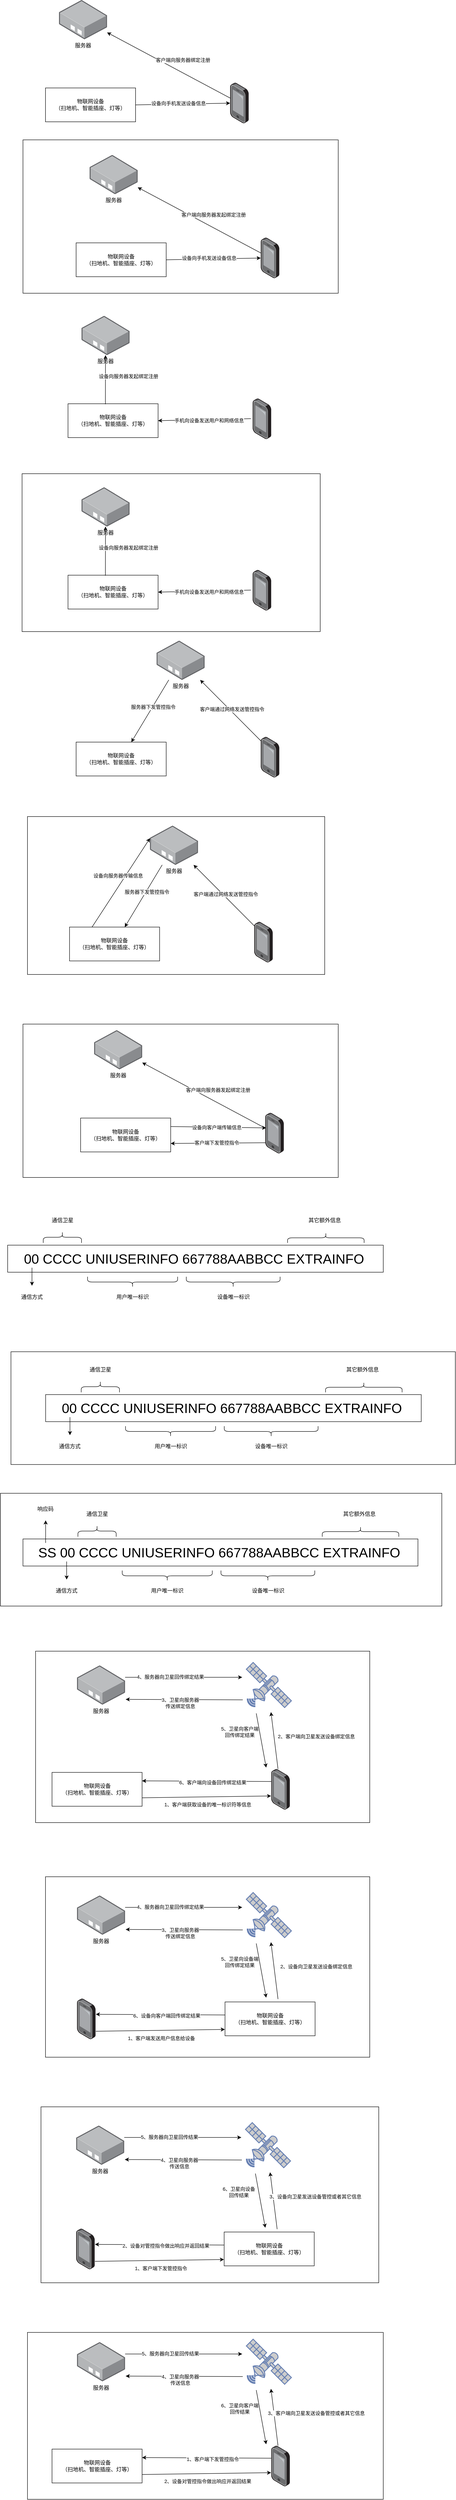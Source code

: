 <mxfile version="21.8.2" type="github">
  <diagram name="第 1 页" id="6wBXwBl5Z8HS61RYGkBm">
    <mxGraphModel dx="1379" dy="684" grid="1" gridSize="10" guides="1" tooltips="1" connect="1" arrows="1" fold="1" page="1" pageScale="1" pageWidth="827" pageHeight="1169" math="0" shadow="0">
      <root>
        <mxCell id="0" />
        <mxCell id="1" parent="0" />
        <mxCell id="zgqfaP9AVYFxgBm1xzp4-135" value="" style="rounded=0;whiteSpace=wrap;html=1;" vertex="1" parent="1">
          <mxGeometry x="110" y="4750" width="750" height="390" as="geometry" />
        </mxCell>
        <mxCell id="zgqfaP9AVYFxgBm1xzp4-134" value="" style="rounded=0;whiteSpace=wrap;html=1;" vertex="1" parent="1">
          <mxGeometry x="80" y="5250" width="790" height="370" as="geometry" />
        </mxCell>
        <mxCell id="zgqfaP9AVYFxgBm1xzp4-99" value="" style="rounded=0;whiteSpace=wrap;html=1;" vertex="1" parent="1">
          <mxGeometry x="120" y="4240" width="720" height="400" as="geometry" />
        </mxCell>
        <mxCell id="zgqfaP9AVYFxgBm1xzp4-77" value="" style="rounded=0;whiteSpace=wrap;html=1;" vertex="1" parent="1">
          <mxGeometry x="98" y="3740" width="742" height="380" as="geometry" />
        </mxCell>
        <mxCell id="zgqfaP9AVYFxgBm1xzp4-58" value="" style="rounded=0;whiteSpace=wrap;html=1;" vertex="1" parent="1">
          <mxGeometry x="20" y="3390" width="980" height="250" as="geometry" />
        </mxCell>
        <mxCell id="IUubtvrcPaJ5jsY_LAJL-11" style="edgeStyle=none;rounded=0;orthogonalLoop=1;jettySize=auto;html=1;exitX=1;exitY=0.5;exitDx=0;exitDy=0;" parent="1" source="IUubtvrcPaJ5jsY_LAJL-1" target="IUubtvrcPaJ5jsY_LAJL-5" edge="1">
          <mxGeometry relative="1" as="geometry" />
        </mxCell>
        <mxCell id="IUubtvrcPaJ5jsY_LAJL-12" value="设备向手机发送设备信息" style="edgeLabel;html=1;align=center;verticalAlign=middle;resizable=0;points=[];" parent="IUubtvrcPaJ5jsY_LAJL-11" vertex="1" connectable="0">
          <mxGeometry x="-0.095" y="2" relative="1" as="geometry">
            <mxPoint as="offset" />
          </mxGeometry>
        </mxCell>
        <mxCell id="IUubtvrcPaJ5jsY_LAJL-1" value="物联网设备&lt;br&gt;（扫地机、智能插座、灯等）" style="rounded=0;whiteSpace=wrap;html=1;" parent="1" vertex="1">
          <mxGeometry x="120" y="274.95" width="200" height="75.05" as="geometry" />
        </mxCell>
        <mxCell id="IUubtvrcPaJ5jsY_LAJL-3" value="服务器" style="image;points=[];aspect=fixed;html=1;align=center;shadow=0;dashed=0;image=img/lib/allied_telesis/media_converters/Media_Converter_Standalone.svg;" parent="1" vertex="1">
          <mxGeometry x="150" y="80" width="106.77" height="87.1" as="geometry" />
        </mxCell>
        <mxCell id="IUubtvrcPaJ5jsY_LAJL-8" style="edgeStyle=none;rounded=0;orthogonalLoop=1;jettySize=auto;html=1;" parent="1" source="IUubtvrcPaJ5jsY_LAJL-5" target="IUubtvrcPaJ5jsY_LAJL-3" edge="1">
          <mxGeometry relative="1" as="geometry">
            <mxPoint x="490" y="250.133" as="sourcePoint" />
            <mxPoint x="350" y="150" as="targetPoint" />
          </mxGeometry>
        </mxCell>
        <mxCell id="IUubtvrcPaJ5jsY_LAJL-9" value="客户端向服务器绑定注册" style="edgeLabel;html=1;align=center;verticalAlign=middle;resizable=0;points=[];" parent="IUubtvrcPaJ5jsY_LAJL-8" vertex="1" connectable="0">
          <mxGeometry x="0.137" y="-2" relative="1" as="geometry">
            <mxPoint x="49" as="offset" />
          </mxGeometry>
        </mxCell>
        <mxCell id="IUubtvrcPaJ5jsY_LAJL-5" value="" style="image;points=[];aspect=fixed;html=1;align=center;shadow=0;dashed=0;image=img/lib/allied_telesis/computer_and_terminals/Smartphone.svg;" parent="1" vertex="1">
          <mxGeometry x="530" y="263.3" width="41.25" height="90" as="geometry" />
        </mxCell>
        <mxCell id="IUubtvrcPaJ5jsY_LAJL-16" value="" style="rounded=0;whiteSpace=wrap;html=1;" parent="1" vertex="1">
          <mxGeometry x="70" y="390" width="700" height="340" as="geometry" />
        </mxCell>
        <mxCell id="IUubtvrcPaJ5jsY_LAJL-17" style="edgeStyle=none;rounded=0;orthogonalLoop=1;jettySize=auto;html=1;exitX=1;exitY=0.5;exitDx=0;exitDy=0;" parent="1" source="IUubtvrcPaJ5jsY_LAJL-19" target="IUubtvrcPaJ5jsY_LAJL-23" edge="1">
          <mxGeometry relative="1" as="geometry" />
        </mxCell>
        <mxCell id="IUubtvrcPaJ5jsY_LAJL-18" value="设备向手机发送设备信息" style="edgeLabel;html=1;align=center;verticalAlign=middle;resizable=0;points=[];" parent="IUubtvrcPaJ5jsY_LAJL-17" vertex="1" connectable="0">
          <mxGeometry x="-0.095" y="2" relative="1" as="geometry">
            <mxPoint as="offset" />
          </mxGeometry>
        </mxCell>
        <mxCell id="IUubtvrcPaJ5jsY_LAJL-19" value="物联网设备&lt;br&gt;（扫地机、智能插座、灯等）" style="rounded=0;whiteSpace=wrap;html=1;" parent="1" vertex="1">
          <mxGeometry x="188" y="618.3" width="200" height="75.05" as="geometry" />
        </mxCell>
        <mxCell id="IUubtvrcPaJ5jsY_LAJL-20" value="服务器" style="image;points=[];aspect=fixed;html=1;align=center;shadow=0;dashed=0;image=img/lib/allied_telesis/media_converters/Media_Converter_Standalone.svg;" parent="1" vertex="1">
          <mxGeometry x="218" y="423.35" width="106.77" height="87.1" as="geometry" />
        </mxCell>
        <mxCell id="IUubtvrcPaJ5jsY_LAJL-21" style="edgeStyle=none;rounded=0;orthogonalLoop=1;jettySize=auto;html=1;" parent="1" source="IUubtvrcPaJ5jsY_LAJL-23" target="IUubtvrcPaJ5jsY_LAJL-20" edge="1">
          <mxGeometry relative="1" as="geometry">
            <mxPoint x="558" y="593.483" as="sourcePoint" />
            <mxPoint x="418" y="493.35" as="targetPoint" />
          </mxGeometry>
        </mxCell>
        <mxCell id="IUubtvrcPaJ5jsY_LAJL-22" value="客户端向服务器发起绑定注册" style="edgeLabel;html=1;align=center;verticalAlign=middle;resizable=0;points=[];" parent="IUubtvrcPaJ5jsY_LAJL-21" vertex="1" connectable="0">
          <mxGeometry x="0.137" y="-2" relative="1" as="geometry">
            <mxPoint x="49" as="offset" />
          </mxGeometry>
        </mxCell>
        <mxCell id="IUubtvrcPaJ5jsY_LAJL-23" value="" style="image;points=[];aspect=fixed;html=1;align=center;shadow=0;dashed=0;image=img/lib/allied_telesis/computer_and_terminals/Smartphone.svg;" parent="1" vertex="1">
          <mxGeometry x="598" y="606.65" width="41.25" height="90" as="geometry" />
        </mxCell>
        <mxCell id="IUubtvrcPaJ5jsY_LAJL-24" style="edgeStyle=none;rounded=0;orthogonalLoop=1;jettySize=auto;html=1;exitX=-0.097;exitY=0.497;exitDx=0;exitDy=0;strokeColor=default;exitPerimeter=0;entryX=1;entryY=0.5;entryDx=0;entryDy=0;" parent="1" source="IUubtvrcPaJ5jsY_LAJL-30" target="IUubtvrcPaJ5jsY_LAJL-26" edge="1">
          <mxGeometry relative="1" as="geometry">
            <mxPoint x="480" y="1050" as="targetPoint" />
          </mxGeometry>
        </mxCell>
        <mxCell id="IUubtvrcPaJ5jsY_LAJL-25" value="手机向设备发送用户和网络信息" style="edgeLabel;html=1;align=center;verticalAlign=middle;resizable=0;points=[];" parent="IUubtvrcPaJ5jsY_LAJL-24" vertex="1" connectable="0">
          <mxGeometry x="-0.095" y="2" relative="1" as="geometry">
            <mxPoint as="offset" />
          </mxGeometry>
        </mxCell>
        <mxCell id="IUubtvrcPaJ5jsY_LAJL-26" value="物联网设备&lt;br&gt;（扫地机、智能插座、灯等）" style="rounded=0;whiteSpace=wrap;html=1;" parent="1" vertex="1">
          <mxGeometry x="170" y="974.95" width="200" height="75.05" as="geometry" />
        </mxCell>
        <mxCell id="IUubtvrcPaJ5jsY_LAJL-27" value="服务器" style="image;points=[];aspect=fixed;html=1;align=center;shadow=0;dashed=0;image=img/lib/allied_telesis/media_converters/Media_Converter_Standalone.svg;" parent="1" vertex="1">
          <mxGeometry x="200" y="780" width="106.77" height="87.1" as="geometry" />
        </mxCell>
        <mxCell id="IUubtvrcPaJ5jsY_LAJL-28" style="edgeStyle=none;rounded=0;orthogonalLoop=1;jettySize=auto;html=1;exitX=0.415;exitY=0.014;exitDx=0;exitDy=0;exitPerimeter=0;" parent="1" source="IUubtvrcPaJ5jsY_LAJL-26" target="IUubtvrcPaJ5jsY_LAJL-27" edge="1">
          <mxGeometry relative="1" as="geometry">
            <mxPoint x="253" y="970" as="sourcePoint" />
            <mxPoint x="400" y="850" as="targetPoint" />
          </mxGeometry>
        </mxCell>
        <mxCell id="IUubtvrcPaJ5jsY_LAJL-29" value="设备向服务器发起绑定注册" style="edgeLabel;html=1;align=center;verticalAlign=middle;resizable=0;points=[];" parent="IUubtvrcPaJ5jsY_LAJL-28" vertex="1" connectable="0">
          <mxGeometry x="0.137" y="-2" relative="1" as="geometry">
            <mxPoint x="49" as="offset" />
          </mxGeometry>
        </mxCell>
        <mxCell id="IUubtvrcPaJ5jsY_LAJL-30" value="" style="image;points=[];aspect=fixed;html=1;align=center;shadow=0;dashed=0;image=img/lib/allied_telesis/computer_and_terminals/Smartphone.svg;" parent="1" vertex="1">
          <mxGeometry x="580" y="963.3" width="41.25" height="90" as="geometry" />
        </mxCell>
        <mxCell id="IUubtvrcPaJ5jsY_LAJL-31" value="" style="rounded=0;whiteSpace=wrap;html=1;" parent="1" vertex="1">
          <mxGeometry x="68" y="1130" width="662" height="350" as="geometry" />
        </mxCell>
        <mxCell id="IUubtvrcPaJ5jsY_LAJL-32" style="edgeStyle=none;rounded=0;orthogonalLoop=1;jettySize=auto;html=1;exitX=-0.097;exitY=0.497;exitDx=0;exitDy=0;strokeColor=default;exitPerimeter=0;entryX=1;entryY=0.5;entryDx=0;entryDy=0;" parent="1" source="IUubtvrcPaJ5jsY_LAJL-38" target="IUubtvrcPaJ5jsY_LAJL-34" edge="1">
          <mxGeometry relative="1" as="geometry">
            <mxPoint x="480" y="1430" as="targetPoint" />
          </mxGeometry>
        </mxCell>
        <mxCell id="IUubtvrcPaJ5jsY_LAJL-33" value="手机向设备发送用户和网络信息" style="edgeLabel;html=1;align=center;verticalAlign=middle;resizable=0;points=[];" parent="IUubtvrcPaJ5jsY_LAJL-32" vertex="1" connectable="0">
          <mxGeometry x="-0.095" y="2" relative="1" as="geometry">
            <mxPoint as="offset" />
          </mxGeometry>
        </mxCell>
        <mxCell id="IUubtvrcPaJ5jsY_LAJL-34" value="物联网设备&lt;br&gt;（扫地机、智能插座、灯等）" style="rounded=0;whiteSpace=wrap;html=1;" parent="1" vertex="1">
          <mxGeometry x="170" y="1354.95" width="200" height="75.05" as="geometry" />
        </mxCell>
        <mxCell id="IUubtvrcPaJ5jsY_LAJL-35" value="服务器" style="image;points=[];aspect=fixed;html=1;align=center;shadow=0;dashed=0;image=img/lib/allied_telesis/media_converters/Media_Converter_Standalone.svg;" parent="1" vertex="1">
          <mxGeometry x="200" y="1160" width="106.77" height="87.1" as="geometry" />
        </mxCell>
        <mxCell id="IUubtvrcPaJ5jsY_LAJL-36" style="edgeStyle=none;rounded=0;orthogonalLoop=1;jettySize=auto;html=1;exitX=0.415;exitY=0.014;exitDx=0;exitDy=0;exitPerimeter=0;" parent="1" source="IUubtvrcPaJ5jsY_LAJL-34" target="IUubtvrcPaJ5jsY_LAJL-35" edge="1">
          <mxGeometry relative="1" as="geometry">
            <mxPoint x="253" y="1350" as="sourcePoint" />
            <mxPoint x="400" y="1230" as="targetPoint" />
          </mxGeometry>
        </mxCell>
        <mxCell id="IUubtvrcPaJ5jsY_LAJL-37" value="设备向服务器发起绑定注册" style="edgeLabel;html=1;align=center;verticalAlign=middle;resizable=0;points=[];" parent="IUubtvrcPaJ5jsY_LAJL-36" vertex="1" connectable="0">
          <mxGeometry x="0.137" y="-2" relative="1" as="geometry">
            <mxPoint x="49" as="offset" />
          </mxGeometry>
        </mxCell>
        <mxCell id="IUubtvrcPaJ5jsY_LAJL-38" value="" style="image;points=[];aspect=fixed;html=1;align=center;shadow=0;dashed=0;image=img/lib/allied_telesis/computer_and_terminals/Smartphone.svg;" parent="1" vertex="1">
          <mxGeometry x="580" y="1343.3" width="41.25" height="90" as="geometry" />
        </mxCell>
        <mxCell id="IUubtvrcPaJ5jsY_LAJL-39" style="edgeStyle=none;rounded=0;orthogonalLoop=1;jettySize=auto;html=1;exitX=0.048;exitY=0.119;exitDx=0;exitDy=0;strokeColor=default;exitPerimeter=0;" parent="1" source="IUubtvrcPaJ5jsY_LAJL-45" target="IUubtvrcPaJ5jsY_LAJL-42" edge="1">
          <mxGeometry relative="1" as="geometry">
            <mxPoint x="490" y="1654.445" as="targetPoint" />
            <mxPoint x="695.999" y="1650.0" as="sourcePoint" />
          </mxGeometry>
        </mxCell>
        <mxCell id="IUubtvrcPaJ5jsY_LAJL-46" value="客户端通过网络发送管控指令" style="edgeLabel;html=1;align=center;verticalAlign=middle;resizable=0;points=[];" parent="IUubtvrcPaJ5jsY_LAJL-39" vertex="1" connectable="0">
          <mxGeometry x="0.009" y="-4" relative="1" as="geometry">
            <mxPoint as="offset" />
          </mxGeometry>
        </mxCell>
        <mxCell id="IUubtvrcPaJ5jsY_LAJL-41" value="物联网设备&lt;br&gt;（扫地机、智能插座、灯等）" style="rounded=0;whiteSpace=wrap;html=1;" parent="1" vertex="1">
          <mxGeometry x="188" y="1724.95" width="200" height="75.05" as="geometry" />
        </mxCell>
        <mxCell id="IUubtvrcPaJ5jsY_LAJL-42" value="服务器" style="image;points=[];aspect=fixed;html=1;align=center;shadow=0;dashed=0;image=img/lib/allied_telesis/media_converters/Media_Converter_Standalone.svg;" parent="1" vertex="1">
          <mxGeometry x="366.62" y="1500" width="106.77" height="87.1" as="geometry" />
        </mxCell>
        <mxCell id="IUubtvrcPaJ5jsY_LAJL-43" style="edgeStyle=none;rounded=0;orthogonalLoop=1;jettySize=auto;html=1;" parent="1" source="IUubtvrcPaJ5jsY_LAJL-42" target="IUubtvrcPaJ5jsY_LAJL-41" edge="1">
          <mxGeometry relative="1" as="geometry">
            <mxPoint x="271" y="1720" as="sourcePoint" />
            <mxPoint x="100" y="1610" as="targetPoint" />
          </mxGeometry>
        </mxCell>
        <mxCell id="IUubtvrcPaJ5jsY_LAJL-47" value="服务器下发管控指令" style="edgeLabel;html=1;align=center;verticalAlign=middle;resizable=0;points=[];" parent="IUubtvrcPaJ5jsY_LAJL-43" vertex="1" connectable="0">
          <mxGeometry x="-0.14" y="1" relative="1" as="geometry">
            <mxPoint as="offset" />
          </mxGeometry>
        </mxCell>
        <mxCell id="IUubtvrcPaJ5jsY_LAJL-45" value="" style="image;points=[];aspect=fixed;html=1;align=center;shadow=0;dashed=0;image=img/lib/allied_telesis/computer_and_terminals/Smartphone.svg;" parent="1" vertex="1">
          <mxGeometry x="598" y="1713.3" width="41.25" height="90" as="geometry" />
        </mxCell>
        <mxCell id="IUubtvrcPaJ5jsY_LAJL-48" value="" style="rounded=0;whiteSpace=wrap;html=1;" parent="1" vertex="1">
          <mxGeometry x="80" y="1890" width="660" height="350" as="geometry" />
        </mxCell>
        <mxCell id="IUubtvrcPaJ5jsY_LAJL-49" style="edgeStyle=none;rounded=0;orthogonalLoop=1;jettySize=auto;html=1;exitX=0.048;exitY=0.119;exitDx=0;exitDy=0;strokeColor=default;exitPerimeter=0;" parent="1" source="IUubtvrcPaJ5jsY_LAJL-55" target="IUubtvrcPaJ5jsY_LAJL-52" edge="1">
          <mxGeometry relative="1" as="geometry">
            <mxPoint x="475.38" y="2064.445" as="targetPoint" />
            <mxPoint x="681.379" y="2060" as="sourcePoint" />
          </mxGeometry>
        </mxCell>
        <mxCell id="IUubtvrcPaJ5jsY_LAJL-50" value="客户端通过网络发送管控指令" style="edgeLabel;html=1;align=center;verticalAlign=middle;resizable=0;points=[];" parent="IUubtvrcPaJ5jsY_LAJL-49" vertex="1" connectable="0">
          <mxGeometry x="0.009" y="-4" relative="1" as="geometry">
            <mxPoint as="offset" />
          </mxGeometry>
        </mxCell>
        <mxCell id="IUubtvrcPaJ5jsY_LAJL-71" style="edgeStyle=none;rounded=0;orthogonalLoop=1;jettySize=auto;html=1;exitX=0.25;exitY=0;exitDx=0;exitDy=0;entryX=0;entryY=0.321;entryDx=0;entryDy=0;entryPerimeter=0;" parent="1" source="IUubtvrcPaJ5jsY_LAJL-51" target="IUubtvrcPaJ5jsY_LAJL-52" edge="1">
          <mxGeometry relative="1" as="geometry" />
        </mxCell>
        <mxCell id="IUubtvrcPaJ5jsY_LAJL-72" value="设备向服务器传输信息" style="edgeLabel;html=1;align=center;verticalAlign=middle;resizable=0;points=[];" parent="IUubtvrcPaJ5jsY_LAJL-71" vertex="1" connectable="0">
          <mxGeometry x="-0.196" y="1" relative="1" as="geometry">
            <mxPoint x="7" y="-35" as="offset" />
          </mxGeometry>
        </mxCell>
        <mxCell id="IUubtvrcPaJ5jsY_LAJL-51" value="物联网设备&lt;br&gt;（扫地机、智能插座、灯等）" style="rounded=0;whiteSpace=wrap;html=1;" parent="1" vertex="1">
          <mxGeometry x="173.38" y="2134.95" width="200" height="75.05" as="geometry" />
        </mxCell>
        <mxCell id="IUubtvrcPaJ5jsY_LAJL-52" value="服务器" style="image;points=[];aspect=fixed;html=1;align=center;shadow=0;dashed=0;image=img/lib/allied_telesis/media_converters/Media_Converter_Standalone.svg;" parent="1" vertex="1">
          <mxGeometry x="352" y="1910" width="106.77" height="87.1" as="geometry" />
        </mxCell>
        <mxCell id="IUubtvrcPaJ5jsY_LAJL-53" style="edgeStyle=none;rounded=0;orthogonalLoop=1;jettySize=auto;html=1;" parent="1" source="IUubtvrcPaJ5jsY_LAJL-52" target="IUubtvrcPaJ5jsY_LAJL-51" edge="1">
          <mxGeometry relative="1" as="geometry">
            <mxPoint x="256.38" y="2130" as="sourcePoint" />
            <mxPoint x="85.38" y="2020" as="targetPoint" />
          </mxGeometry>
        </mxCell>
        <mxCell id="IUubtvrcPaJ5jsY_LAJL-54" value="服务器下发管控指令" style="edgeLabel;html=1;align=center;verticalAlign=middle;resizable=0;points=[];" parent="IUubtvrcPaJ5jsY_LAJL-53" vertex="1" connectable="0">
          <mxGeometry x="-0.14" y="1" relative="1" as="geometry">
            <mxPoint as="offset" />
          </mxGeometry>
        </mxCell>
        <mxCell id="IUubtvrcPaJ5jsY_LAJL-55" value="" style="image;points=[];aspect=fixed;html=1;align=center;shadow=0;dashed=0;image=img/lib/allied_telesis/computer_and_terminals/Smartphone.svg;" parent="1" vertex="1">
          <mxGeometry x="583.38" y="2123.3" width="41.25" height="90" as="geometry" />
        </mxCell>
        <mxCell id="IUubtvrcPaJ5jsY_LAJL-56" value="" style="rounded=0;whiteSpace=wrap;html=1;" parent="1" vertex="1">
          <mxGeometry x="70" y="2350" width="700" height="340" as="geometry" />
        </mxCell>
        <mxCell id="IUubtvrcPaJ5jsY_LAJL-67" style="edgeStyle=none;rounded=0;orthogonalLoop=1;jettySize=auto;html=1;exitX=1;exitY=0.25;exitDx=0;exitDy=0;entryX=0.048;entryY=0.371;entryDx=0;entryDy=0;entryPerimeter=0;" parent="1" source="IUubtvrcPaJ5jsY_LAJL-59" target="IUubtvrcPaJ5jsY_LAJL-63" edge="1">
          <mxGeometry relative="1" as="geometry" />
        </mxCell>
        <mxCell id="IUubtvrcPaJ5jsY_LAJL-69" value="设备向客户端传输信息" style="edgeLabel;html=1;align=center;verticalAlign=middle;resizable=0;points=[];" parent="IUubtvrcPaJ5jsY_LAJL-67" vertex="1" connectable="0">
          <mxGeometry x="-0.198" relative="1" as="geometry">
            <mxPoint x="17" as="offset" />
          </mxGeometry>
        </mxCell>
        <mxCell id="IUubtvrcPaJ5jsY_LAJL-68" style="edgeStyle=none;rounded=0;orthogonalLoop=1;jettySize=auto;html=1;exitX=0;exitY=0.737;exitDx=0;exitDy=0;entryX=1;entryY=0.75;entryDx=0;entryDy=0;exitPerimeter=0;" parent="1" source="IUubtvrcPaJ5jsY_LAJL-63" target="IUubtvrcPaJ5jsY_LAJL-59" edge="1">
          <mxGeometry relative="1" as="geometry">
            <mxPoint x="532.19" y="2599.997" as="sourcePoint" />
            <mxPoint x="419.999" y="2655.41" as="targetPoint" />
          </mxGeometry>
        </mxCell>
        <mxCell id="IUubtvrcPaJ5jsY_LAJL-70" value="客户端下发管控指令" style="edgeLabel;html=1;align=center;verticalAlign=middle;resizable=0;points=[];" parent="IUubtvrcPaJ5jsY_LAJL-68" vertex="1" connectable="0">
          <mxGeometry x="0.286" y="-1" relative="1" as="geometry">
            <mxPoint x="27" as="offset" />
          </mxGeometry>
        </mxCell>
        <mxCell id="IUubtvrcPaJ5jsY_LAJL-59" value="物联网设备&lt;br&gt;（扫地机、智能插座、灯等）" style="rounded=0;whiteSpace=wrap;html=1;" parent="1" vertex="1">
          <mxGeometry x="198" y="2558.3" width="200" height="75.05" as="geometry" />
        </mxCell>
        <mxCell id="IUubtvrcPaJ5jsY_LAJL-60" value="服务器" style="image;points=[];aspect=fixed;html=1;align=center;shadow=0;dashed=0;image=img/lib/allied_telesis/media_converters/Media_Converter_Standalone.svg;" parent="1" vertex="1">
          <mxGeometry x="228" y="2363.35" width="106.77" height="87.1" as="geometry" />
        </mxCell>
        <mxCell id="IUubtvrcPaJ5jsY_LAJL-61" style="edgeStyle=none;rounded=0;orthogonalLoop=1;jettySize=auto;html=1;" parent="1" source="IUubtvrcPaJ5jsY_LAJL-63" target="IUubtvrcPaJ5jsY_LAJL-60" edge="1">
          <mxGeometry relative="1" as="geometry">
            <mxPoint x="568" y="2533.483" as="sourcePoint" />
            <mxPoint x="428" y="2433.35" as="targetPoint" />
          </mxGeometry>
        </mxCell>
        <mxCell id="IUubtvrcPaJ5jsY_LAJL-62" value="客户端向服务器发起绑定注册" style="edgeLabel;html=1;align=center;verticalAlign=middle;resizable=0;points=[];" parent="IUubtvrcPaJ5jsY_LAJL-61" vertex="1" connectable="0">
          <mxGeometry x="0.137" y="-2" relative="1" as="geometry">
            <mxPoint x="49" as="offset" />
          </mxGeometry>
        </mxCell>
        <mxCell id="IUubtvrcPaJ5jsY_LAJL-63" value="" style="image;points=[];aspect=fixed;html=1;align=center;shadow=0;dashed=0;image=img/lib/allied_telesis/computer_and_terminals/Smartphone.svg;" parent="1" vertex="1">
          <mxGeometry x="608" y="2546.65" width="41.25" height="90" as="geometry" />
        </mxCell>
        <mxCell id="zgqfaP9AVYFxgBm1xzp4-2" value="" style="rounded=0;whiteSpace=wrap;html=1;" vertex="1" parent="1">
          <mxGeometry x="36" y="2840" width="834" height="60" as="geometry" />
        </mxCell>
        <mxCell id="zgqfaP9AVYFxgBm1xzp4-1" value="&lt;font style=&quot;font-size: 30px;&quot;&gt;00 CCCC UNIUSERINFO 667788AABBCC EXTRAINFO&amp;nbsp;&lt;/font&gt;" style="text;html=1;strokeColor=none;fillColor=none;align=center;verticalAlign=middle;whiteSpace=wrap;rounded=0;" vertex="1" parent="1">
          <mxGeometry x="60" y="2840" width="788" height="60" as="geometry" />
        </mxCell>
        <mxCell id="zgqfaP9AVYFxgBm1xzp4-4" value="" style="endArrow=classic;html=1;rounded=0;" edge="1" parent="1">
          <mxGeometry width="50" height="50" relative="1" as="geometry">
            <mxPoint x="90" y="2890" as="sourcePoint" />
            <mxPoint x="90" y="2930" as="targetPoint" />
          </mxGeometry>
        </mxCell>
        <mxCell id="zgqfaP9AVYFxgBm1xzp4-5" value="通信方式" style="text;html=1;strokeColor=none;fillColor=none;align=center;verticalAlign=middle;whiteSpace=wrap;rounded=0;" vertex="1" parent="1">
          <mxGeometry x="60" y="2940" width="60" height="30" as="geometry" />
        </mxCell>
        <mxCell id="zgqfaP9AVYFxgBm1xzp4-6" value="通信卫星" style="text;html=1;strokeColor=none;fillColor=none;align=center;verticalAlign=middle;whiteSpace=wrap;rounded=0;" vertex="1" parent="1">
          <mxGeometry x="127.5" y="2770" width="60" height="30" as="geometry" />
        </mxCell>
        <mxCell id="zgqfaP9AVYFxgBm1xzp4-8" value="" style="shape=curlyBracket;whiteSpace=wrap;html=1;rounded=1;flipH=1;labelPosition=right;verticalLabelPosition=middle;align=left;verticalAlign=middle;rotation=-90;" vertex="1" parent="1">
          <mxGeometry x="145" y="2780" width="25" height="85" as="geometry" />
        </mxCell>
        <mxCell id="zgqfaP9AVYFxgBm1xzp4-10" value="" style="shape=curlyBracket;whiteSpace=wrap;html=1;rounded=1;labelPosition=left;verticalLabelPosition=middle;align=right;verticalAlign=middle;rotation=-90;" vertex="1" parent="1">
          <mxGeometry x="301.69" y="2821.69" width="23.38" height="200" as="geometry" />
        </mxCell>
        <mxCell id="zgqfaP9AVYFxgBm1xzp4-11" value="用户唯一标识" style="text;html=1;strokeColor=none;fillColor=none;align=center;verticalAlign=middle;whiteSpace=wrap;rounded=0;" vertex="1" parent="1">
          <mxGeometry x="275.38" y="2940" width="76.62" height="30" as="geometry" />
        </mxCell>
        <mxCell id="zgqfaP9AVYFxgBm1xzp4-12" value="" style="shape=curlyBracket;whiteSpace=wrap;html=1;rounded=1;labelPosition=left;verticalLabelPosition=middle;align=right;verticalAlign=middle;rotation=-90;" vertex="1" parent="1">
          <mxGeometry x="525.1" y="2817.54" width="23.38" height="208.31" as="geometry" />
        </mxCell>
        <mxCell id="zgqfaP9AVYFxgBm1xzp4-13" value="设备唯一标识" style="text;html=1;strokeColor=none;fillColor=none;align=center;verticalAlign=middle;whiteSpace=wrap;rounded=0;" vertex="1" parent="1">
          <mxGeometry x="494.63" y="2940" width="85.37" height="30" as="geometry" />
        </mxCell>
        <mxCell id="zgqfaP9AVYFxgBm1xzp4-14" value="其它额外信息" style="text;html=1;strokeColor=none;fillColor=none;align=center;verticalAlign=middle;whiteSpace=wrap;rounded=0;" vertex="1" parent="1">
          <mxGeometry x="670" y="2770" width="140" height="30" as="geometry" />
        </mxCell>
        <mxCell id="zgqfaP9AVYFxgBm1xzp4-15" value="" style="shape=curlyBracket;whiteSpace=wrap;html=1;rounded=1;flipH=1;labelPosition=right;verticalLabelPosition=middle;align=left;verticalAlign=middle;rotation=-90;" vertex="1" parent="1">
          <mxGeometry x="731.25" y="2738.75" width="22.5" height="170" as="geometry" />
        </mxCell>
        <mxCell id="zgqfaP9AVYFxgBm1xzp4-17" value="" style="rounded=0;whiteSpace=wrap;html=1;" vertex="1" parent="1">
          <mxGeometry x="43.32" y="3076.25" width="986.68" height="250" as="geometry" />
        </mxCell>
        <mxCell id="zgqfaP9AVYFxgBm1xzp4-30" value="" style="rounded=0;whiteSpace=wrap;html=1;" vertex="1" parent="1">
          <mxGeometry x="120.32" y="3171.25" width="834" height="60" as="geometry" />
        </mxCell>
        <mxCell id="zgqfaP9AVYFxgBm1xzp4-31" value="&lt;font style=&quot;font-size: 30px;&quot;&gt;00 CCCC UNIUSERINFO 667788AABBCC EXTRAINFO&amp;nbsp;&lt;/font&gt;" style="text;html=1;strokeColor=none;fillColor=none;align=center;verticalAlign=middle;whiteSpace=wrap;rounded=0;" vertex="1" parent="1">
          <mxGeometry x="144.32" y="3171.25" width="788" height="60" as="geometry" />
        </mxCell>
        <mxCell id="zgqfaP9AVYFxgBm1xzp4-32" value="" style="endArrow=classic;html=1;rounded=0;" edge="1" parent="1">
          <mxGeometry width="50" height="50" relative="1" as="geometry">
            <mxPoint x="174.32" y="3221.25" as="sourcePoint" />
            <mxPoint x="174.32" y="3261.25" as="targetPoint" />
          </mxGeometry>
        </mxCell>
        <mxCell id="zgqfaP9AVYFxgBm1xzp4-33" value="通信方式" style="text;html=1;strokeColor=none;fillColor=none;align=center;verticalAlign=middle;whiteSpace=wrap;rounded=0;" vertex="1" parent="1">
          <mxGeometry x="144.32" y="3271.25" width="60" height="30" as="geometry" />
        </mxCell>
        <mxCell id="zgqfaP9AVYFxgBm1xzp4-34" value="通信卫星" style="text;html=1;strokeColor=none;fillColor=none;align=center;verticalAlign=middle;whiteSpace=wrap;rounded=0;" vertex="1" parent="1">
          <mxGeometry x="211.82" y="3101.25" width="60" height="30" as="geometry" />
        </mxCell>
        <mxCell id="zgqfaP9AVYFxgBm1xzp4-35" value="" style="shape=curlyBracket;whiteSpace=wrap;html=1;rounded=1;flipH=1;labelPosition=right;verticalLabelPosition=middle;align=left;verticalAlign=middle;rotation=-90;" vertex="1" parent="1">
          <mxGeometry x="229.32" y="3111.25" width="25" height="85" as="geometry" />
        </mxCell>
        <mxCell id="zgqfaP9AVYFxgBm1xzp4-36" value="" style="shape=curlyBracket;whiteSpace=wrap;html=1;rounded=1;labelPosition=left;verticalLabelPosition=middle;align=right;verticalAlign=middle;rotation=-90;" vertex="1" parent="1">
          <mxGeometry x="386.01" y="3152.94" width="23.38" height="200" as="geometry" />
        </mxCell>
        <mxCell id="zgqfaP9AVYFxgBm1xzp4-37" value="用户唯一标识" style="text;html=1;strokeColor=none;fillColor=none;align=center;verticalAlign=middle;whiteSpace=wrap;rounded=0;" vertex="1" parent="1">
          <mxGeometry x="359.7" y="3271.25" width="76.62" height="30" as="geometry" />
        </mxCell>
        <mxCell id="zgqfaP9AVYFxgBm1xzp4-38" value="" style="shape=curlyBracket;whiteSpace=wrap;html=1;rounded=1;labelPosition=left;verticalLabelPosition=middle;align=right;verticalAlign=middle;rotation=-90;" vertex="1" parent="1">
          <mxGeometry x="609.42" y="3148.79" width="23.38" height="208.31" as="geometry" />
        </mxCell>
        <mxCell id="zgqfaP9AVYFxgBm1xzp4-39" value="设备唯一标识" style="text;html=1;strokeColor=none;fillColor=none;align=center;verticalAlign=middle;whiteSpace=wrap;rounded=0;" vertex="1" parent="1">
          <mxGeometry x="578.95" y="3271.25" width="85.37" height="30" as="geometry" />
        </mxCell>
        <mxCell id="zgqfaP9AVYFxgBm1xzp4-40" value="其它额外信息" style="text;html=1;strokeColor=none;fillColor=none;align=center;verticalAlign=middle;whiteSpace=wrap;rounded=0;" vertex="1" parent="1">
          <mxGeometry x="754.32" y="3101.25" width="140" height="30" as="geometry" />
        </mxCell>
        <mxCell id="zgqfaP9AVYFxgBm1xzp4-41" value="" style="shape=curlyBracket;whiteSpace=wrap;html=1;rounded=1;flipH=1;labelPosition=right;verticalLabelPosition=middle;align=left;verticalAlign=middle;rotation=-90;" vertex="1" parent="1">
          <mxGeometry x="815.57" y="3070" width="22.5" height="170" as="geometry" />
        </mxCell>
        <mxCell id="zgqfaP9AVYFxgBm1xzp4-43" value="" style="rounded=0;whiteSpace=wrap;html=1;" vertex="1" parent="1">
          <mxGeometry x="70" y="3491.25" width="877" height="60" as="geometry" />
        </mxCell>
        <mxCell id="zgqfaP9AVYFxgBm1xzp4-44" value="&lt;font style=&quot;font-size: 30px;&quot;&gt;SS 00 CCCC UNIUSERINFO 667788AABBCC EXTRAINFO&amp;nbsp;&lt;/font&gt;" style="text;html=1;strokeColor=none;fillColor=none;align=center;verticalAlign=middle;whiteSpace=wrap;rounded=0;" vertex="1" parent="1">
          <mxGeometry x="80" y="3491.25" width="860" height="60" as="geometry" />
        </mxCell>
        <mxCell id="zgqfaP9AVYFxgBm1xzp4-45" value="" style="endArrow=classic;html=1;rounded=0;" edge="1" parent="1">
          <mxGeometry width="50" height="50" relative="1" as="geometry">
            <mxPoint x="167" y="3541.25" as="sourcePoint" />
            <mxPoint x="167" y="3581.25" as="targetPoint" />
          </mxGeometry>
        </mxCell>
        <mxCell id="zgqfaP9AVYFxgBm1xzp4-46" value="通信方式" style="text;html=1;strokeColor=none;fillColor=none;align=center;verticalAlign=middle;whiteSpace=wrap;rounded=0;" vertex="1" parent="1">
          <mxGeometry x="137" y="3591.25" width="60" height="30" as="geometry" />
        </mxCell>
        <mxCell id="zgqfaP9AVYFxgBm1xzp4-47" value="通信卫星" style="text;html=1;strokeColor=none;fillColor=none;align=center;verticalAlign=middle;whiteSpace=wrap;rounded=0;" vertex="1" parent="1">
          <mxGeometry x="204.5" y="3421.25" width="60" height="30" as="geometry" />
        </mxCell>
        <mxCell id="zgqfaP9AVYFxgBm1xzp4-48" value="" style="shape=curlyBracket;whiteSpace=wrap;html=1;rounded=1;flipH=1;labelPosition=right;verticalLabelPosition=middle;align=left;verticalAlign=middle;rotation=-90;" vertex="1" parent="1">
          <mxGeometry x="222" y="3431.25" width="25" height="85" as="geometry" />
        </mxCell>
        <mxCell id="zgqfaP9AVYFxgBm1xzp4-49" value="" style="shape=curlyBracket;whiteSpace=wrap;html=1;rounded=1;labelPosition=left;verticalLabelPosition=middle;align=right;verticalAlign=middle;rotation=-90;" vertex="1" parent="1">
          <mxGeometry x="378.69" y="3472.94" width="23.38" height="200" as="geometry" />
        </mxCell>
        <mxCell id="zgqfaP9AVYFxgBm1xzp4-50" value="用户唯一标识" style="text;html=1;strokeColor=none;fillColor=none;align=center;verticalAlign=middle;whiteSpace=wrap;rounded=0;" vertex="1" parent="1">
          <mxGeometry x="352.38" y="3591.25" width="76.62" height="30" as="geometry" />
        </mxCell>
        <mxCell id="zgqfaP9AVYFxgBm1xzp4-51" value="" style="shape=curlyBracket;whiteSpace=wrap;html=1;rounded=1;labelPosition=left;verticalLabelPosition=middle;align=right;verticalAlign=middle;rotation=-90;" vertex="1" parent="1">
          <mxGeometry x="602.1" y="3468.79" width="23.38" height="208.31" as="geometry" />
        </mxCell>
        <mxCell id="zgqfaP9AVYFxgBm1xzp4-52" value="设备唯一标识" style="text;html=1;strokeColor=none;fillColor=none;align=center;verticalAlign=middle;whiteSpace=wrap;rounded=0;" vertex="1" parent="1">
          <mxGeometry x="571.63" y="3591.25" width="85.37" height="30" as="geometry" />
        </mxCell>
        <mxCell id="zgqfaP9AVYFxgBm1xzp4-53" value="其它额外信息" style="text;html=1;strokeColor=none;fillColor=none;align=center;verticalAlign=middle;whiteSpace=wrap;rounded=0;" vertex="1" parent="1">
          <mxGeometry x="747.0" y="3421.25" width="140" height="30" as="geometry" />
        </mxCell>
        <mxCell id="zgqfaP9AVYFxgBm1xzp4-54" value="" style="shape=curlyBracket;whiteSpace=wrap;html=1;rounded=1;flipH=1;labelPosition=right;verticalLabelPosition=middle;align=left;verticalAlign=middle;rotation=-90;" vertex="1" parent="1">
          <mxGeometry x="808.25" y="3390" width="22.5" height="170" as="geometry" />
        </mxCell>
        <mxCell id="zgqfaP9AVYFxgBm1xzp4-56" value="" style="endArrow=classic;html=1;rounded=0;" edge="1" parent="1">
          <mxGeometry width="50" height="50" relative="1" as="geometry">
            <mxPoint x="120.32" y="3500" as="sourcePoint" />
            <mxPoint x="120.32" y="3450" as="targetPoint" />
          </mxGeometry>
        </mxCell>
        <mxCell id="zgqfaP9AVYFxgBm1xzp4-57" value="响应码" style="text;html=1;strokeColor=none;fillColor=none;align=center;verticalAlign=middle;whiteSpace=wrap;rounded=0;" vertex="1" parent="1">
          <mxGeometry x="90" y="3410" width="60" height="30" as="geometry" />
        </mxCell>
        <mxCell id="zgqfaP9AVYFxgBm1xzp4-59" style="edgeStyle=none;rounded=0;orthogonalLoop=1;jettySize=auto;html=1;exitX=1;exitY=0.75;exitDx=0;exitDy=0;entryX=-0.006;entryY=0.664;entryDx=0;entryDy=0;entryPerimeter=0;" edge="1" parent="1" source="zgqfaP9AVYFxgBm1xzp4-61" target="zgqfaP9AVYFxgBm1xzp4-65">
          <mxGeometry relative="1" as="geometry">
            <mxPoint x="354.01" y="4057.905" as="sourcePoint" />
            <mxPoint x="598.01" y="4057.9" as="targetPoint" />
          </mxGeometry>
        </mxCell>
        <mxCell id="zgqfaP9AVYFxgBm1xzp4-60" value="1、客户端获取设备的唯一标识符等信息" style="edgeLabel;html=1;align=center;verticalAlign=middle;resizable=0;points=[];" vertex="1" connectable="0" parent="zgqfaP9AVYFxgBm1xzp4-59">
          <mxGeometry x="-0.095" y="2" relative="1" as="geometry">
            <mxPoint x="16" y="19" as="offset" />
          </mxGeometry>
        </mxCell>
        <mxCell id="zgqfaP9AVYFxgBm1xzp4-61" value="物联网设备&lt;br&gt;（扫地机、智能插座、灯等）" style="rounded=0;whiteSpace=wrap;html=1;" vertex="1" parent="1">
          <mxGeometry x="134.5" y="4008.68" width="200" height="75.05" as="geometry" />
        </mxCell>
        <mxCell id="zgqfaP9AVYFxgBm1xzp4-63" style="edgeStyle=none;rounded=0;orthogonalLoop=1;jettySize=auto;html=1;" edge="1" parent="1" source="zgqfaP9AVYFxgBm1xzp4-65">
          <mxGeometry relative="1" as="geometry">
            <mxPoint x="560" y="3988.033" as="sourcePoint" />
            <mxPoint x="620.625" y="3875.0" as="targetPoint" />
          </mxGeometry>
        </mxCell>
        <mxCell id="zgqfaP9AVYFxgBm1xzp4-64" value="2、客户端向卫星发送设备绑定信息" style="edgeLabel;html=1;align=center;verticalAlign=middle;resizable=0;points=[];" vertex="1" connectable="0" parent="zgqfaP9AVYFxgBm1xzp4-63">
          <mxGeometry x="0.137" y="-2" relative="1" as="geometry">
            <mxPoint x="91" as="offset" />
          </mxGeometry>
        </mxCell>
        <mxCell id="zgqfaP9AVYFxgBm1xzp4-65" value="" style="image;points=[];aspect=fixed;html=1;align=center;shadow=0;dashed=0;image=img/lib/allied_telesis/computer_and_terminals/Smartphone.svg;" vertex="1" parent="1">
          <mxGeometry x="621.25" y="4001.2" width="41.25" height="90" as="geometry" />
        </mxCell>
        <mxCell id="zgqfaP9AVYFxgBm1xzp4-67" value="" style="fontColor=#0066CC;verticalAlign=top;verticalLabelPosition=bottom;labelPosition=center;align=center;html=1;outlineConnect=0;fillColor=#CCCCCC;strokeColor=#6881B3;gradientColor=none;gradientDirection=north;strokeWidth=2;shape=mxgraph.networks.satellite;" vertex="1" parent="1">
          <mxGeometry x="566" y="3765" width="100" height="100" as="geometry" />
        </mxCell>
        <mxCell id="zgqfaP9AVYFxgBm1xzp4-68" style="edgeStyle=none;rounded=0;orthogonalLoop=1;jettySize=auto;html=1;exitX=0;exitY=0.308;exitDx=0;exitDy=0;exitPerimeter=0;entryX=1;entryY=0.25;entryDx=0;entryDy=0;" edge="1" parent="1" source="zgqfaP9AVYFxgBm1xzp4-65" target="zgqfaP9AVYFxgBm1xzp4-61">
          <mxGeometry relative="1" as="geometry">
            <mxPoint x="356.8" y="4027.9" as="sourcePoint" />
            <mxPoint x="468" y="3967.9" as="targetPoint" />
          </mxGeometry>
        </mxCell>
        <mxCell id="zgqfaP9AVYFxgBm1xzp4-69" value="6、客户端向设备回传绑定结果" style="edgeLabel;html=1;align=center;verticalAlign=middle;resizable=0;points=[];" vertex="1" connectable="0" parent="zgqfaP9AVYFxgBm1xzp4-68">
          <mxGeometry x="-0.095" y="2" relative="1" as="geometry">
            <mxPoint as="offset" />
          </mxGeometry>
        </mxCell>
        <mxCell id="zgqfaP9AVYFxgBm1xzp4-70" style="edgeStyle=none;rounded=0;orthogonalLoop=1;jettySize=auto;html=1;" edge="1" parent="1">
          <mxGeometry relative="1" as="geometry">
            <mxPoint x="588" y="3877.9" as="sourcePoint" />
            <mxPoint x="610" y="3998" as="targetPoint" />
          </mxGeometry>
        </mxCell>
        <mxCell id="zgqfaP9AVYFxgBm1xzp4-71" value="5、卫星向客户端&lt;br&gt;回传绑定结果" style="edgeLabel;html=1;align=center;verticalAlign=middle;resizable=0;points=[];" vertex="1" connectable="0" parent="zgqfaP9AVYFxgBm1xzp4-70">
          <mxGeometry x="0.137" y="-2" relative="1" as="geometry">
            <mxPoint x="-48" y="-28" as="offset" />
          </mxGeometry>
        </mxCell>
        <mxCell id="zgqfaP9AVYFxgBm1xzp4-72" value="服务器" style="image;points=[];aspect=fixed;html=1;align=center;shadow=0;dashed=0;image=img/lib/allied_telesis/media_converters/Media_Converter_Standalone.svg;" vertex="1" parent="1">
          <mxGeometry x="190" y="3771.45" width="106.77" height="87.1" as="geometry" />
        </mxCell>
        <mxCell id="zgqfaP9AVYFxgBm1xzp4-73" value="" style="endArrow=classic;html=1;rounded=0;" edge="1" parent="1">
          <mxGeometry width="50" height="50" relative="1" as="geometry">
            <mxPoint x="296.77" y="3797.9" as="sourcePoint" />
            <mxPoint x="556.77" y="3797.9" as="targetPoint" />
          </mxGeometry>
        </mxCell>
        <mxCell id="zgqfaP9AVYFxgBm1xzp4-75" value="4、服务器向卫星回传绑定结果" style="edgeLabel;html=1;align=center;verticalAlign=middle;resizable=0;points=[];" vertex="1" connectable="0" parent="zgqfaP9AVYFxgBm1xzp4-73">
          <mxGeometry x="-0.229" y="1" relative="1" as="geometry">
            <mxPoint as="offset" />
          </mxGeometry>
        </mxCell>
        <mxCell id="zgqfaP9AVYFxgBm1xzp4-74" value="" style="endArrow=classic;html=1;rounded=0;entryX=1.012;entryY=0.866;entryDx=0;entryDy=0;entryPerimeter=0;" edge="1" parent="1" target="zgqfaP9AVYFxgBm1xzp4-72">
          <mxGeometry width="50" height="50" relative="1" as="geometry">
            <mxPoint x="558" y="3847.9" as="sourcePoint" />
            <mxPoint x="278" y="3917.9" as="targetPoint" />
          </mxGeometry>
        </mxCell>
        <mxCell id="zgqfaP9AVYFxgBm1xzp4-76" value="3、卫星向服务器&lt;br&gt;传送绑定信息" style="edgeLabel;html=1;align=center;verticalAlign=middle;resizable=0;points=[];" vertex="1" connectable="0" parent="1">
          <mxGeometry x="426.77" y="3847.9" as="geometry">
            <mxPoint x="-8" y="7" as="offset" />
          </mxGeometry>
        </mxCell>
        <mxCell id="zgqfaP9AVYFxgBm1xzp4-79" style="edgeStyle=none;rounded=0;orthogonalLoop=1;jettySize=auto;html=1;exitX=1;exitY=0.75;exitDx=0;exitDy=0;entryX=-0.006;entryY=0.664;entryDx=0;entryDy=0;entryPerimeter=0;" edge="1" parent="1">
          <mxGeometry relative="1" as="geometry">
            <mxPoint x="231.74" y="4582.448" as="sourcePoint" />
            <mxPoint x="518.243" y="4578.44" as="targetPoint" />
          </mxGeometry>
        </mxCell>
        <mxCell id="zgqfaP9AVYFxgBm1xzp4-80" value="1、客户端发送用户信息给设备" style="edgeLabel;html=1;align=center;verticalAlign=middle;resizable=0;points=[];" vertex="1" connectable="0" parent="zgqfaP9AVYFxgBm1xzp4-79">
          <mxGeometry x="-0.095" y="2" relative="1" as="geometry">
            <mxPoint x="16" y="19" as="offset" />
          </mxGeometry>
        </mxCell>
        <mxCell id="zgqfaP9AVYFxgBm1xzp4-82" style="edgeStyle=none;rounded=0;orthogonalLoop=1;jettySize=auto;html=1;" edge="1" parent="1">
          <mxGeometry relative="1" as="geometry">
            <mxPoint x="636.289" y="4511.2" as="sourcePoint" />
            <mxPoint x="620.625" y="4385" as="targetPoint" />
          </mxGeometry>
        </mxCell>
        <mxCell id="zgqfaP9AVYFxgBm1xzp4-83" value="2、设备向卫星发送设备绑定信息" style="edgeLabel;html=1;align=center;verticalAlign=middle;resizable=0;points=[];" vertex="1" connectable="0" parent="zgqfaP9AVYFxgBm1xzp4-82">
          <mxGeometry x="0.137" y="-2" relative="1" as="geometry">
            <mxPoint x="91" as="offset" />
          </mxGeometry>
        </mxCell>
        <mxCell id="zgqfaP9AVYFxgBm1xzp4-85" value="" style="fontColor=#0066CC;verticalAlign=top;verticalLabelPosition=bottom;labelPosition=center;align=center;html=1;outlineConnect=0;fillColor=#CCCCCC;strokeColor=#6881B3;gradientColor=none;gradientDirection=north;strokeWidth=2;shape=mxgraph.networks.satellite;" vertex="1" parent="1">
          <mxGeometry x="566" y="4275" width="100" height="100" as="geometry" />
        </mxCell>
        <mxCell id="zgqfaP9AVYFxgBm1xzp4-86" style="edgeStyle=none;rounded=0;orthogonalLoop=1;jettySize=auto;html=1;exitX=0;exitY=0.308;exitDx=0;exitDy=0;exitPerimeter=0;entryX=1;entryY=0.25;entryDx=0;entryDy=0;" edge="1" parent="1">
          <mxGeometry relative="1" as="geometry">
            <mxPoint x="518.49" y="4546.4" as="sourcePoint" />
            <mxPoint x="231.74" y="4544.922" as="targetPoint" />
          </mxGeometry>
        </mxCell>
        <mxCell id="zgqfaP9AVYFxgBm1xzp4-87" value="6、设备向客户端回传绑定结果" style="edgeLabel;html=1;align=center;verticalAlign=middle;resizable=0;points=[];" vertex="1" connectable="0" parent="zgqfaP9AVYFxgBm1xzp4-86">
          <mxGeometry x="-0.095" y="2" relative="1" as="geometry">
            <mxPoint as="offset" />
          </mxGeometry>
        </mxCell>
        <mxCell id="zgqfaP9AVYFxgBm1xzp4-88" style="edgeStyle=none;rounded=0;orthogonalLoop=1;jettySize=auto;html=1;" edge="1" parent="1">
          <mxGeometry relative="1" as="geometry">
            <mxPoint x="588" y="4387.9" as="sourcePoint" />
            <mxPoint x="610" y="4508" as="targetPoint" />
          </mxGeometry>
        </mxCell>
        <mxCell id="zgqfaP9AVYFxgBm1xzp4-89" value="5、卫星向设备端&lt;br&gt;回传绑定结果" style="edgeLabel;html=1;align=center;verticalAlign=middle;resizable=0;points=[];" vertex="1" connectable="0" parent="zgqfaP9AVYFxgBm1xzp4-88">
          <mxGeometry x="0.137" y="-2" relative="1" as="geometry">
            <mxPoint x="-48" y="-28" as="offset" />
          </mxGeometry>
        </mxCell>
        <mxCell id="zgqfaP9AVYFxgBm1xzp4-90" value="服务器" style="image;points=[];aspect=fixed;html=1;align=center;shadow=0;dashed=0;image=img/lib/allied_telesis/media_converters/Media_Converter_Standalone.svg;" vertex="1" parent="1">
          <mxGeometry x="190" y="4281.45" width="106.77" height="87.1" as="geometry" />
        </mxCell>
        <mxCell id="zgqfaP9AVYFxgBm1xzp4-91" value="" style="endArrow=classic;html=1;rounded=0;" edge="1" parent="1">
          <mxGeometry width="50" height="50" relative="1" as="geometry">
            <mxPoint x="296.77" y="4307.9" as="sourcePoint" />
            <mxPoint x="556.77" y="4307.9" as="targetPoint" />
          </mxGeometry>
        </mxCell>
        <mxCell id="zgqfaP9AVYFxgBm1xzp4-92" value="4、服务器向卫星回传绑定结果" style="edgeLabel;html=1;align=center;verticalAlign=middle;resizable=0;points=[];" vertex="1" connectable="0" parent="zgqfaP9AVYFxgBm1xzp4-91">
          <mxGeometry x="-0.229" y="1" relative="1" as="geometry">
            <mxPoint as="offset" />
          </mxGeometry>
        </mxCell>
        <mxCell id="zgqfaP9AVYFxgBm1xzp4-93" value="" style="endArrow=classic;html=1;rounded=0;entryX=1.012;entryY=0.866;entryDx=0;entryDy=0;entryPerimeter=0;" edge="1" parent="1" target="zgqfaP9AVYFxgBm1xzp4-90">
          <mxGeometry width="50" height="50" relative="1" as="geometry">
            <mxPoint x="558" y="4357.9" as="sourcePoint" />
            <mxPoint x="278" y="4427.9" as="targetPoint" />
          </mxGeometry>
        </mxCell>
        <mxCell id="zgqfaP9AVYFxgBm1xzp4-94" value="3、卫星向服务器&lt;br&gt;传送绑定信息" style="edgeLabel;html=1;align=center;verticalAlign=middle;resizable=0;points=[];" vertex="1" connectable="0" parent="1">
          <mxGeometry x="426.77" y="4357.9" as="geometry">
            <mxPoint x="-8" y="7" as="offset" />
          </mxGeometry>
        </mxCell>
        <mxCell id="zgqfaP9AVYFxgBm1xzp4-95" value="物联网设备&lt;br&gt;（扫地机、智能插座、灯等）" style="rounded=0;whiteSpace=wrap;html=1;" vertex="1" parent="1">
          <mxGeometry x="518.63" y="4517.48" width="200" height="75.05" as="geometry" />
        </mxCell>
        <mxCell id="zgqfaP9AVYFxgBm1xzp4-96" value="" style="image;points=[];aspect=fixed;html=1;align=center;shadow=0;dashed=0;image=img/lib/allied_telesis/computer_and_terminals/Smartphone.svg;" vertex="1" parent="1">
          <mxGeometry x="190" y="4510" width="41.25" height="90" as="geometry" />
        </mxCell>
        <mxCell id="zgqfaP9AVYFxgBm1xzp4-101" style="edgeStyle=none;rounded=0;orthogonalLoop=1;jettySize=auto;html=1;exitX=1;exitY=0.75;exitDx=0;exitDy=0;entryX=-0.006;entryY=0.664;entryDx=0;entryDy=0;entryPerimeter=0;" edge="1" parent="1">
          <mxGeometry relative="1" as="geometry">
            <mxPoint x="229.81" y="5092.448" as="sourcePoint" />
            <mxPoint x="516.313" y="5088.44" as="targetPoint" />
          </mxGeometry>
        </mxCell>
        <mxCell id="zgqfaP9AVYFxgBm1xzp4-102" value="1、客户端下发管控指令" style="edgeLabel;html=1;align=center;verticalAlign=middle;resizable=0;points=[];" vertex="1" connectable="0" parent="zgqfaP9AVYFxgBm1xzp4-101">
          <mxGeometry x="-0.095" y="2" relative="1" as="geometry">
            <mxPoint x="16" y="19" as="offset" />
          </mxGeometry>
        </mxCell>
        <mxCell id="zgqfaP9AVYFxgBm1xzp4-103" style="edgeStyle=none;rounded=0;orthogonalLoop=1;jettySize=auto;html=1;" edge="1" parent="1">
          <mxGeometry relative="1" as="geometry">
            <mxPoint x="634.359" y="5021.2" as="sourcePoint" />
            <mxPoint x="618.695" y="4895" as="targetPoint" />
          </mxGeometry>
        </mxCell>
        <mxCell id="zgqfaP9AVYFxgBm1xzp4-104" value="3、设备向卫星发送设备管控或者其它信息" style="edgeLabel;html=1;align=center;verticalAlign=middle;resizable=0;points=[];" vertex="1" connectable="0" parent="zgqfaP9AVYFxgBm1xzp4-103">
          <mxGeometry x="0.137" y="-2" relative="1" as="geometry">
            <mxPoint x="91" as="offset" />
          </mxGeometry>
        </mxCell>
        <mxCell id="zgqfaP9AVYFxgBm1xzp4-105" value="" style="fontColor=#0066CC;verticalAlign=top;verticalLabelPosition=bottom;labelPosition=center;align=center;html=1;outlineConnect=0;fillColor=#CCCCCC;strokeColor=#6881B3;gradientColor=none;gradientDirection=north;strokeWidth=2;shape=mxgraph.networks.satellite;" vertex="1" parent="1">
          <mxGeometry x="564.07" y="4785" width="100" height="100" as="geometry" />
        </mxCell>
        <mxCell id="zgqfaP9AVYFxgBm1xzp4-106" style="edgeStyle=none;rounded=0;orthogonalLoop=1;jettySize=auto;html=1;exitX=0;exitY=0.308;exitDx=0;exitDy=0;exitPerimeter=0;entryX=1;entryY=0.25;entryDx=0;entryDy=0;" edge="1" parent="1">
          <mxGeometry relative="1" as="geometry">
            <mxPoint x="516.56" y="5056.4" as="sourcePoint" />
            <mxPoint x="229.81" y="5054.922" as="targetPoint" />
          </mxGeometry>
        </mxCell>
        <mxCell id="zgqfaP9AVYFxgBm1xzp4-107" value="2、设备对管控指令做出响应并返回结果" style="edgeLabel;html=1;align=center;verticalAlign=middle;resizable=0;points=[];" vertex="1" connectable="0" parent="zgqfaP9AVYFxgBm1xzp4-106">
          <mxGeometry x="-0.095" y="2" relative="1" as="geometry">
            <mxPoint as="offset" />
          </mxGeometry>
        </mxCell>
        <mxCell id="zgqfaP9AVYFxgBm1xzp4-108" style="edgeStyle=none;rounded=0;orthogonalLoop=1;jettySize=auto;html=1;" edge="1" parent="1">
          <mxGeometry relative="1" as="geometry">
            <mxPoint x="586.07" y="4897.9" as="sourcePoint" />
            <mxPoint x="608.07" y="5018" as="targetPoint" />
          </mxGeometry>
        </mxCell>
        <mxCell id="zgqfaP9AVYFxgBm1xzp4-109" value="6、卫星向设备&lt;br style=&quot;border-color: var(--border-color);&quot;&gt;回传结果" style="edgeLabel;html=1;align=center;verticalAlign=middle;resizable=0;points=[];" vertex="1" connectable="0" parent="zgqfaP9AVYFxgBm1xzp4-108">
          <mxGeometry x="0.137" y="-2" relative="1" as="geometry">
            <mxPoint x="-48" y="-28" as="offset" />
          </mxGeometry>
        </mxCell>
        <mxCell id="zgqfaP9AVYFxgBm1xzp4-110" value="服务器" style="image;points=[];aspect=fixed;html=1;align=center;shadow=0;dashed=0;image=img/lib/allied_telesis/media_converters/Media_Converter_Standalone.svg;" vertex="1" parent="1">
          <mxGeometry x="188.07" y="4791.45" width="106.77" height="87.1" as="geometry" />
        </mxCell>
        <mxCell id="zgqfaP9AVYFxgBm1xzp4-111" value="" style="endArrow=classic;html=1;rounded=0;" edge="1" parent="1">
          <mxGeometry width="50" height="50" relative="1" as="geometry">
            <mxPoint x="294.84" y="4817.9" as="sourcePoint" />
            <mxPoint x="554.84" y="4817.9" as="targetPoint" />
          </mxGeometry>
        </mxCell>
        <mxCell id="zgqfaP9AVYFxgBm1xzp4-112" value="5、服务器向卫星回传结果" style="edgeLabel;html=1;align=center;verticalAlign=middle;resizable=0;points=[];" vertex="1" connectable="0" parent="zgqfaP9AVYFxgBm1xzp4-111">
          <mxGeometry x="-0.229" y="1" relative="1" as="geometry">
            <mxPoint as="offset" />
          </mxGeometry>
        </mxCell>
        <mxCell id="zgqfaP9AVYFxgBm1xzp4-113" value="" style="endArrow=classic;html=1;rounded=0;entryX=1.012;entryY=0.866;entryDx=0;entryDy=0;entryPerimeter=0;" edge="1" parent="1" target="zgqfaP9AVYFxgBm1xzp4-110">
          <mxGeometry width="50" height="50" relative="1" as="geometry">
            <mxPoint x="556.07" y="4867.9" as="sourcePoint" />
            <mxPoint x="276.07" y="4937.9" as="targetPoint" />
          </mxGeometry>
        </mxCell>
        <mxCell id="zgqfaP9AVYFxgBm1xzp4-114" value="4、卫星向服务器&lt;br&gt;传送信息" style="edgeLabel;html=1;align=center;verticalAlign=middle;resizable=0;points=[];" vertex="1" connectable="0" parent="1">
          <mxGeometry x="424.84" y="4867.9" as="geometry">
            <mxPoint x="-8" y="7" as="offset" />
          </mxGeometry>
        </mxCell>
        <mxCell id="zgqfaP9AVYFxgBm1xzp4-115" value="物联网设备&lt;br&gt;（扫地机、智能插座、灯等）" style="rounded=0;whiteSpace=wrap;html=1;" vertex="1" parent="1">
          <mxGeometry x="516.7" y="5027.48" width="200" height="75.05" as="geometry" />
        </mxCell>
        <mxCell id="zgqfaP9AVYFxgBm1xzp4-116" value="" style="image;points=[];aspect=fixed;html=1;align=center;shadow=0;dashed=0;image=img/lib/allied_telesis/computer_and_terminals/Smartphone.svg;" vertex="1" parent="1">
          <mxGeometry x="188.07" y="5020" width="41.25" height="90" as="geometry" />
        </mxCell>
        <mxCell id="zgqfaP9AVYFxgBm1xzp4-118" style="edgeStyle=none;rounded=0;orthogonalLoop=1;jettySize=auto;html=1;exitX=1;exitY=0.75;exitDx=0;exitDy=0;entryX=-0.006;entryY=0.664;entryDx=0;entryDy=0;entryPerimeter=0;" edge="1" parent="1" source="zgqfaP9AVYFxgBm1xzp4-120" target="zgqfaP9AVYFxgBm1xzp4-123">
          <mxGeometry relative="1" as="geometry">
            <mxPoint x="354.01" y="5557.905" as="sourcePoint" />
            <mxPoint x="598.01" y="5557.9" as="targetPoint" />
          </mxGeometry>
        </mxCell>
        <mxCell id="zgqfaP9AVYFxgBm1xzp4-119" value="2、设备对管控指令做出响应并返回结果" style="edgeLabel;html=1;align=center;verticalAlign=middle;resizable=0;points=[];" vertex="1" connectable="0" parent="zgqfaP9AVYFxgBm1xzp4-118">
          <mxGeometry x="-0.095" y="2" relative="1" as="geometry">
            <mxPoint x="16" y="19" as="offset" />
          </mxGeometry>
        </mxCell>
        <mxCell id="zgqfaP9AVYFxgBm1xzp4-120" value="物联网设备&lt;br&gt;（扫地机、智能插座、灯等）" style="rounded=0;whiteSpace=wrap;html=1;" vertex="1" parent="1">
          <mxGeometry x="134.5" y="5508.68" width="200" height="75.05" as="geometry" />
        </mxCell>
        <mxCell id="zgqfaP9AVYFxgBm1xzp4-121" style="edgeStyle=none;rounded=0;orthogonalLoop=1;jettySize=auto;html=1;" edge="1" parent="1" source="zgqfaP9AVYFxgBm1xzp4-123">
          <mxGeometry relative="1" as="geometry">
            <mxPoint x="560" y="5488.033" as="sourcePoint" />
            <mxPoint x="620.625" y="5375" as="targetPoint" />
          </mxGeometry>
        </mxCell>
        <mxCell id="zgqfaP9AVYFxgBm1xzp4-122" value="3、客户端向卫星发送设备管控或者其它信息" style="edgeLabel;html=1;align=center;verticalAlign=middle;resizable=0;points=[];" vertex="1" connectable="0" parent="zgqfaP9AVYFxgBm1xzp4-121">
          <mxGeometry x="0.137" y="-2" relative="1" as="geometry">
            <mxPoint x="91" as="offset" />
          </mxGeometry>
        </mxCell>
        <mxCell id="zgqfaP9AVYFxgBm1xzp4-123" value="" style="image;points=[];aspect=fixed;html=1;align=center;shadow=0;dashed=0;image=img/lib/allied_telesis/computer_and_terminals/Smartphone.svg;" vertex="1" parent="1">
          <mxGeometry x="621.25" y="5501.2" width="41.25" height="90" as="geometry" />
        </mxCell>
        <mxCell id="zgqfaP9AVYFxgBm1xzp4-124" value="" style="fontColor=#0066CC;verticalAlign=top;verticalLabelPosition=bottom;labelPosition=center;align=center;html=1;outlineConnect=0;fillColor=#CCCCCC;strokeColor=#6881B3;gradientColor=none;gradientDirection=north;strokeWidth=2;shape=mxgraph.networks.satellite;" vertex="1" parent="1">
          <mxGeometry x="566" y="5265" width="100" height="100" as="geometry" />
        </mxCell>
        <mxCell id="zgqfaP9AVYFxgBm1xzp4-125" style="edgeStyle=none;rounded=0;orthogonalLoop=1;jettySize=auto;html=1;exitX=0;exitY=0.308;exitDx=0;exitDy=0;exitPerimeter=0;entryX=1;entryY=0.25;entryDx=0;entryDy=0;" edge="1" parent="1" source="zgqfaP9AVYFxgBm1xzp4-123" target="zgqfaP9AVYFxgBm1xzp4-120">
          <mxGeometry relative="1" as="geometry">
            <mxPoint x="356.8" y="5527.9" as="sourcePoint" />
            <mxPoint x="468" y="5467.9" as="targetPoint" />
          </mxGeometry>
        </mxCell>
        <mxCell id="zgqfaP9AVYFxgBm1xzp4-126" value="1、客户端下发管控指令" style="edgeLabel;html=1;align=center;verticalAlign=middle;resizable=0;points=[];" vertex="1" connectable="0" parent="zgqfaP9AVYFxgBm1xzp4-125">
          <mxGeometry x="-0.095" y="2" relative="1" as="geometry">
            <mxPoint as="offset" />
          </mxGeometry>
        </mxCell>
        <mxCell id="zgqfaP9AVYFxgBm1xzp4-127" style="edgeStyle=none;rounded=0;orthogonalLoop=1;jettySize=auto;html=1;" edge="1" parent="1">
          <mxGeometry relative="1" as="geometry">
            <mxPoint x="588" y="5377.9" as="sourcePoint" />
            <mxPoint x="610" y="5498" as="targetPoint" />
          </mxGeometry>
        </mxCell>
        <mxCell id="zgqfaP9AVYFxgBm1xzp4-128" value="6、卫星向客户端&lt;br&gt;回传结果" style="edgeLabel;html=1;align=center;verticalAlign=middle;resizable=0;points=[];" vertex="1" connectable="0" parent="zgqfaP9AVYFxgBm1xzp4-127">
          <mxGeometry x="0.137" y="-2" relative="1" as="geometry">
            <mxPoint x="-48" y="-28" as="offset" />
          </mxGeometry>
        </mxCell>
        <mxCell id="zgqfaP9AVYFxgBm1xzp4-129" value="服务器" style="image;points=[];aspect=fixed;html=1;align=center;shadow=0;dashed=0;image=img/lib/allied_telesis/media_converters/Media_Converter_Standalone.svg;" vertex="1" parent="1">
          <mxGeometry x="190" y="5271.45" width="106.77" height="87.1" as="geometry" />
        </mxCell>
        <mxCell id="zgqfaP9AVYFxgBm1xzp4-130" value="" style="endArrow=classic;html=1;rounded=0;" edge="1" parent="1">
          <mxGeometry width="50" height="50" relative="1" as="geometry">
            <mxPoint x="296.77" y="5297.9" as="sourcePoint" />
            <mxPoint x="556.77" y="5297.9" as="targetPoint" />
          </mxGeometry>
        </mxCell>
        <mxCell id="zgqfaP9AVYFxgBm1xzp4-131" value="5、服务器向卫星回传结果" style="edgeLabel;html=1;align=center;verticalAlign=middle;resizable=0;points=[];" vertex="1" connectable="0" parent="zgqfaP9AVYFxgBm1xzp4-130">
          <mxGeometry x="-0.229" y="1" relative="1" as="geometry">
            <mxPoint as="offset" />
          </mxGeometry>
        </mxCell>
        <mxCell id="zgqfaP9AVYFxgBm1xzp4-132" value="" style="endArrow=classic;html=1;rounded=0;entryX=1.012;entryY=0.866;entryDx=0;entryDy=0;entryPerimeter=0;" edge="1" parent="1" target="zgqfaP9AVYFxgBm1xzp4-129">
          <mxGeometry width="50" height="50" relative="1" as="geometry">
            <mxPoint x="558" y="5347.9" as="sourcePoint" />
            <mxPoint x="278" y="5417.9" as="targetPoint" />
          </mxGeometry>
        </mxCell>
        <mxCell id="zgqfaP9AVYFxgBm1xzp4-133" value="4、卫星向服务器&lt;br&gt;传送信息" style="edgeLabel;html=1;align=center;verticalAlign=middle;resizable=0;points=[];" vertex="1" connectable="0" parent="1">
          <mxGeometry x="426.77" y="5347.9" as="geometry">
            <mxPoint x="-8" y="7" as="offset" />
          </mxGeometry>
        </mxCell>
      </root>
    </mxGraphModel>
  </diagram>
</mxfile>
